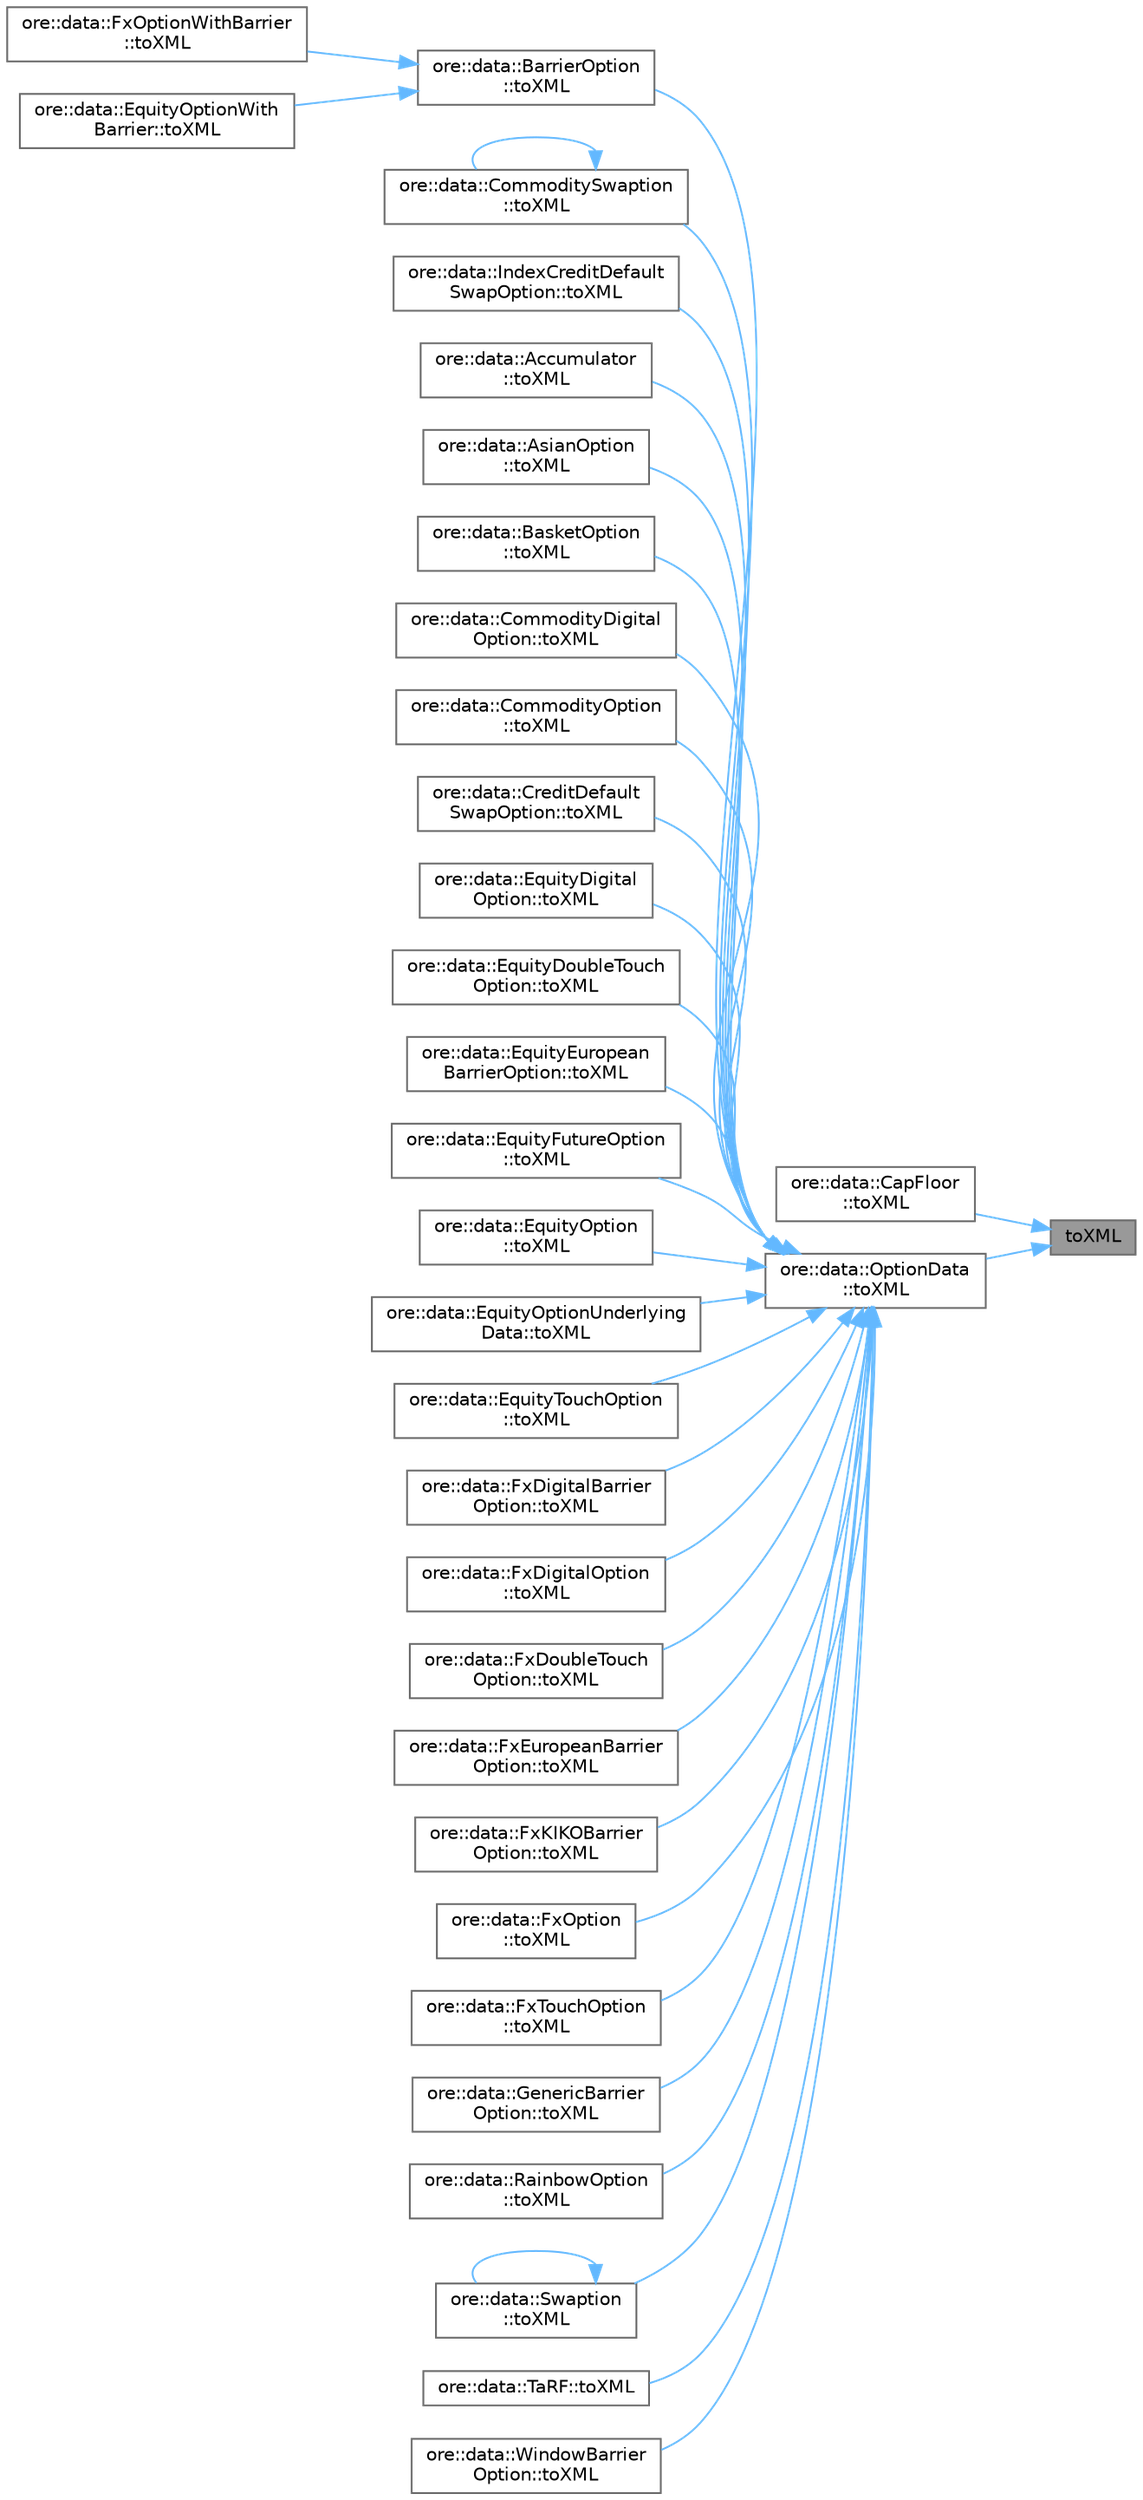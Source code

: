 digraph "toXML"
{
 // INTERACTIVE_SVG=YES
 // LATEX_PDF_SIZE
  bgcolor="transparent";
  edge [fontname=Helvetica,fontsize=10,labelfontname=Helvetica,labelfontsize=10];
  node [fontname=Helvetica,fontsize=10,shape=box,height=0.2,width=0.4];
  rankdir="RL";
  Node1 [label="toXML",height=0.2,width=0.4,color="gray40", fillcolor="grey60", style="filled", fontcolor="black",tooltip=" "];
  Node1 -> Node2 [dir="back",color="steelblue1",style="solid"];
  Node2 [label="ore::data::CapFloor\l::toXML",height=0.2,width=0.4,color="grey40", fillcolor="white", style="filled",URL="$classore_1_1data_1_1_cap_floor.html#a0881d80390ae17ef0094dcd8c91c4936",tooltip=" "];
  Node1 -> Node3 [dir="back",color="steelblue1",style="solid"];
  Node3 [label="ore::data::OptionData\l::toXML",height=0.2,width=0.4,color="grey40", fillcolor="white", style="filled",URL="$classore_1_1data_1_1_option_data.html#a0881d80390ae17ef0094dcd8c91c4936",tooltip=" "];
  Node3 -> Node4 [dir="back",color="steelblue1",style="solid"];
  Node4 [label="ore::data::BarrierOption\l::toXML",height=0.2,width=0.4,color="grey40", fillcolor="white", style="filled",URL="$classore_1_1data_1_1_barrier_option.html#a5ab84b4972e623b734fc13becbf7902e",tooltip=" "];
  Node4 -> Node5 [dir="back",color="steelblue1",style="solid"];
  Node5 [label="ore::data::FxOptionWithBarrier\l::toXML",height=0.2,width=0.4,color="grey40", fillcolor="white", style="filled",URL="$classore_1_1data_1_1_fx_option_with_barrier.html#ae3c6d373eeb2618e05c621790d9e77da",tooltip=" "];
  Node4 -> Node6 [dir="back",color="steelblue1",style="solid"];
  Node6 [label="ore::data::EquityOptionWith\lBarrier::toXML",height=0.2,width=0.4,color="grey40", fillcolor="white", style="filled",URL="$classore_1_1data_1_1_equity_option_with_barrier.html#ae3c6d373eeb2618e05c621790d9e77da",tooltip=" "];
  Node3 -> Node7 [dir="back",color="steelblue1",style="solid"];
  Node7 [label="ore::data::CommoditySwaption\l::toXML",height=0.2,width=0.4,color="grey40", fillcolor="white", style="filled",URL="$classore_1_1data_1_1_commodity_swaption.html#a5ab84b4972e623b734fc13becbf7902e",tooltip=" "];
  Node7 -> Node7 [dir="back",color="steelblue1",style="solid"];
  Node3 -> Node8 [dir="back",color="steelblue1",style="solid"];
  Node8 [label="ore::data::IndexCreditDefault\lSwapOption::toXML",height=0.2,width=0.4,color="grey40", fillcolor="white", style="filled",URL="$classore_1_1data_1_1_index_credit_default_swap_option.html#a5ab84b4972e623b734fc13becbf7902e",tooltip=" "];
  Node3 -> Node9 [dir="back",color="steelblue1",style="solid"];
  Node9 [label="ore::data::Accumulator\l::toXML",height=0.2,width=0.4,color="grey40", fillcolor="white", style="filled",URL="$classore_1_1data_1_1_accumulator.html#a0881d80390ae17ef0094dcd8c91c4936",tooltip=" "];
  Node3 -> Node10 [dir="back",color="steelblue1",style="solid"];
  Node10 [label="ore::data::AsianOption\l::toXML",height=0.2,width=0.4,color="grey40", fillcolor="white", style="filled",URL="$classore_1_1data_1_1_asian_option.html#a0881d80390ae17ef0094dcd8c91c4936",tooltip=" "];
  Node3 -> Node11 [dir="back",color="steelblue1",style="solid"];
  Node11 [label="ore::data::BasketOption\l::toXML",height=0.2,width=0.4,color="grey40", fillcolor="white", style="filled",URL="$classore_1_1data_1_1_basket_option.html#a0881d80390ae17ef0094dcd8c91c4936",tooltip=" "];
  Node3 -> Node12 [dir="back",color="steelblue1",style="solid"];
  Node12 [label="ore::data::CommodityDigital\lOption::toXML",height=0.2,width=0.4,color="grey40", fillcolor="white", style="filled",URL="$classore_1_1data_1_1_commodity_digital_option.html#a0881d80390ae17ef0094dcd8c91c4936",tooltip=" "];
  Node3 -> Node13 [dir="back",color="steelblue1",style="solid"];
  Node13 [label="ore::data::CommodityOption\l::toXML",height=0.2,width=0.4,color="grey40", fillcolor="white", style="filled",URL="$classore_1_1data_1_1_commodity_option.html#a0881d80390ae17ef0094dcd8c91c4936",tooltip=" "];
  Node3 -> Node14 [dir="back",color="steelblue1",style="solid"];
  Node14 [label="ore::data::CreditDefault\lSwapOption::toXML",height=0.2,width=0.4,color="grey40", fillcolor="white", style="filled",URL="$classore_1_1data_1_1_credit_default_swap_option.html#a0881d80390ae17ef0094dcd8c91c4936",tooltip=" "];
  Node3 -> Node15 [dir="back",color="steelblue1",style="solid"];
  Node15 [label="ore::data::EquityDigital\lOption::toXML",height=0.2,width=0.4,color="grey40", fillcolor="white", style="filled",URL="$classore_1_1data_1_1_equity_digital_option.html#a0881d80390ae17ef0094dcd8c91c4936",tooltip=" "];
  Node3 -> Node16 [dir="back",color="steelblue1",style="solid"];
  Node16 [label="ore::data::EquityDoubleTouch\lOption::toXML",height=0.2,width=0.4,color="grey40", fillcolor="white", style="filled",URL="$classore_1_1data_1_1_equity_double_touch_option.html#a0881d80390ae17ef0094dcd8c91c4936",tooltip=" "];
  Node3 -> Node17 [dir="back",color="steelblue1",style="solid"];
  Node17 [label="ore::data::EquityEuropean\lBarrierOption::toXML",height=0.2,width=0.4,color="grey40", fillcolor="white", style="filled",URL="$classore_1_1data_1_1_equity_european_barrier_option.html#a0881d80390ae17ef0094dcd8c91c4936",tooltip=" "];
  Node3 -> Node18 [dir="back",color="steelblue1",style="solid"];
  Node18 [label="ore::data::EquityFutureOption\l::toXML",height=0.2,width=0.4,color="grey40", fillcolor="white", style="filled",URL="$classore_1_1data_1_1_equity_future_option.html#a0881d80390ae17ef0094dcd8c91c4936",tooltip=" "];
  Node3 -> Node19 [dir="back",color="steelblue1",style="solid"];
  Node19 [label="ore::data::EquityOption\l::toXML",height=0.2,width=0.4,color="grey40", fillcolor="white", style="filled",URL="$classore_1_1data_1_1_equity_option.html#a0881d80390ae17ef0094dcd8c91c4936",tooltip=" "];
  Node3 -> Node20 [dir="back",color="steelblue1",style="solid"];
  Node20 [label="ore::data::EquityOptionUnderlying\lData::toXML",height=0.2,width=0.4,color="grey40", fillcolor="white", style="filled",URL="$classore_1_1data_1_1_equity_option_underlying_data.html#a0881d80390ae17ef0094dcd8c91c4936",tooltip=" "];
  Node3 -> Node21 [dir="back",color="steelblue1",style="solid"];
  Node21 [label="ore::data::EquityTouchOption\l::toXML",height=0.2,width=0.4,color="grey40", fillcolor="white", style="filled",URL="$classore_1_1data_1_1_equity_touch_option.html#a0881d80390ae17ef0094dcd8c91c4936",tooltip=" "];
  Node3 -> Node22 [dir="back",color="steelblue1",style="solid"];
  Node22 [label="ore::data::FxDigitalBarrier\lOption::toXML",height=0.2,width=0.4,color="grey40", fillcolor="white", style="filled",URL="$classore_1_1data_1_1_fx_digital_barrier_option.html#a0881d80390ae17ef0094dcd8c91c4936",tooltip=" "];
  Node3 -> Node23 [dir="back",color="steelblue1",style="solid"];
  Node23 [label="ore::data::FxDigitalOption\l::toXML",height=0.2,width=0.4,color="grey40", fillcolor="white", style="filled",URL="$classore_1_1data_1_1_fx_digital_option.html#a0881d80390ae17ef0094dcd8c91c4936",tooltip=" "];
  Node3 -> Node24 [dir="back",color="steelblue1",style="solid"];
  Node24 [label="ore::data::FxDoubleTouch\lOption::toXML",height=0.2,width=0.4,color="grey40", fillcolor="white", style="filled",URL="$classore_1_1data_1_1_fx_double_touch_option.html#a0881d80390ae17ef0094dcd8c91c4936",tooltip=" "];
  Node3 -> Node25 [dir="back",color="steelblue1",style="solid"];
  Node25 [label="ore::data::FxEuropeanBarrier\lOption::toXML",height=0.2,width=0.4,color="grey40", fillcolor="white", style="filled",URL="$classore_1_1data_1_1_fx_european_barrier_option.html#a0881d80390ae17ef0094dcd8c91c4936",tooltip=" "];
  Node3 -> Node26 [dir="back",color="steelblue1",style="solid"];
  Node26 [label="ore::data::FxKIKOBarrier\lOption::toXML",height=0.2,width=0.4,color="grey40", fillcolor="white", style="filled",URL="$classore_1_1data_1_1_fx_k_i_k_o_barrier_option.html#a0881d80390ae17ef0094dcd8c91c4936",tooltip=" "];
  Node3 -> Node27 [dir="back",color="steelblue1",style="solid"];
  Node27 [label="ore::data::FxOption\l::toXML",height=0.2,width=0.4,color="grey40", fillcolor="white", style="filled",URL="$classore_1_1data_1_1_fx_option.html#a0881d80390ae17ef0094dcd8c91c4936",tooltip=" "];
  Node3 -> Node28 [dir="back",color="steelblue1",style="solid"];
  Node28 [label="ore::data::FxTouchOption\l::toXML",height=0.2,width=0.4,color="grey40", fillcolor="white", style="filled",URL="$classore_1_1data_1_1_fx_touch_option.html#a0881d80390ae17ef0094dcd8c91c4936",tooltip=" "];
  Node3 -> Node29 [dir="back",color="steelblue1",style="solid"];
  Node29 [label="ore::data::GenericBarrier\lOption::toXML",height=0.2,width=0.4,color="grey40", fillcolor="white", style="filled",URL="$classore_1_1data_1_1_generic_barrier_option.html#a0881d80390ae17ef0094dcd8c91c4936",tooltip=" "];
  Node3 -> Node30 [dir="back",color="steelblue1",style="solid"];
  Node30 [label="ore::data::RainbowOption\l::toXML",height=0.2,width=0.4,color="grey40", fillcolor="white", style="filled",URL="$classore_1_1data_1_1_rainbow_option.html#a0881d80390ae17ef0094dcd8c91c4936",tooltip=" "];
  Node3 -> Node31 [dir="back",color="steelblue1",style="solid"];
  Node31 [label="ore::data::Swaption\l::toXML",height=0.2,width=0.4,color="grey40", fillcolor="white", style="filled",URL="$classore_1_1data_1_1_swaption.html#a0881d80390ae17ef0094dcd8c91c4936",tooltip=" "];
  Node31 -> Node31 [dir="back",color="steelblue1",style="solid"];
  Node3 -> Node32 [dir="back",color="steelblue1",style="solid"];
  Node32 [label="ore::data::TaRF::toXML",height=0.2,width=0.4,color="grey40", fillcolor="white", style="filled",URL="$classore_1_1data_1_1_ta_r_f.html#a0881d80390ae17ef0094dcd8c91c4936",tooltip=" "];
  Node3 -> Node33 [dir="back",color="steelblue1",style="solid"];
  Node33 [label="ore::data::WindowBarrier\lOption::toXML",height=0.2,width=0.4,color="grey40", fillcolor="white", style="filled",URL="$classore_1_1data_1_1_window_barrier_option.html#a0881d80390ae17ef0094dcd8c91c4936",tooltip=" "];
}
